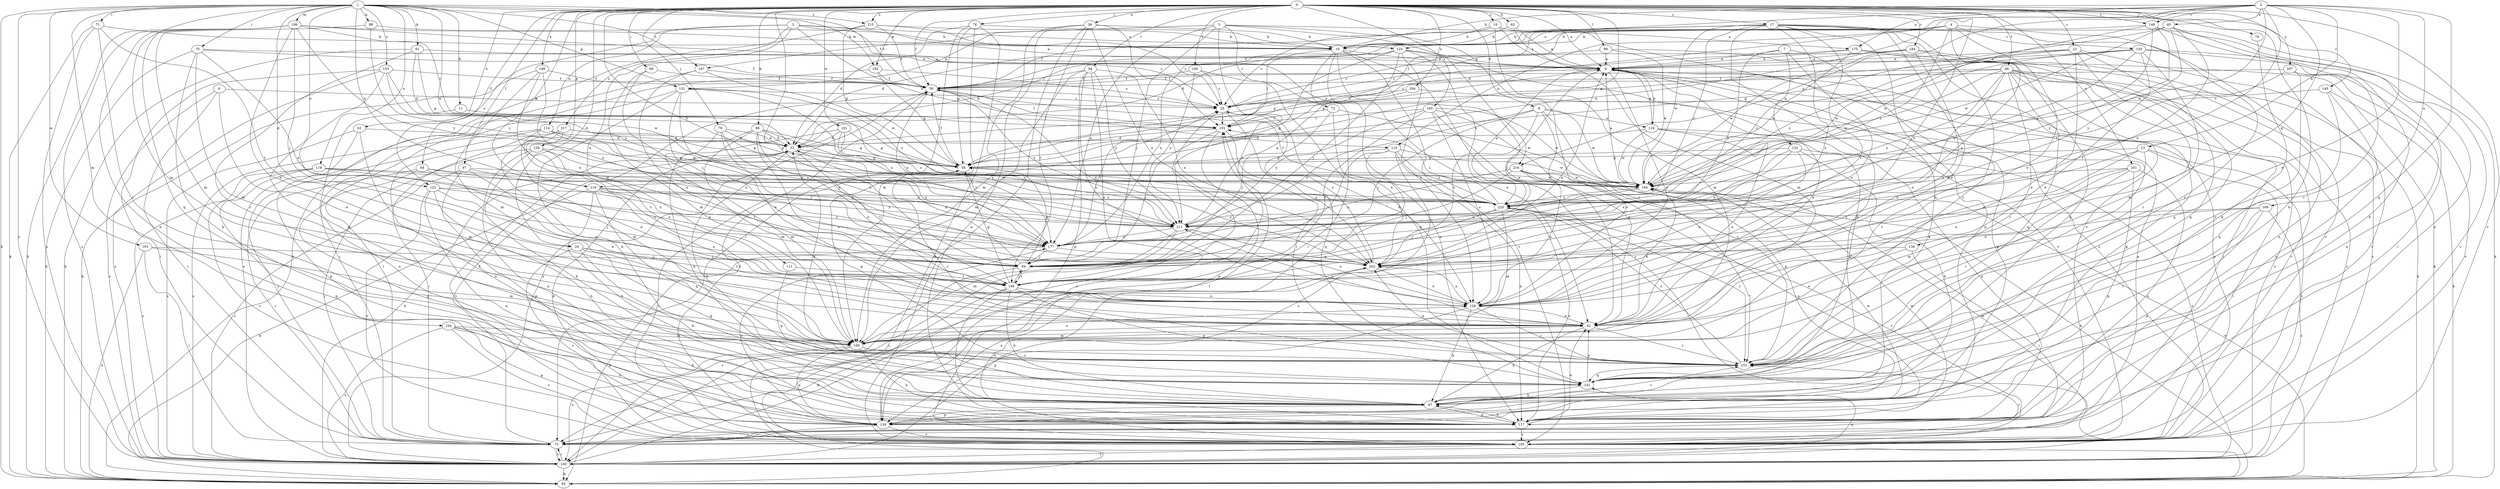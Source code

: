 strict digraph  {
0;
1;
2;
3;
4;
5;
6;
7;
8;
9;
11;
13;
16;
17;
19;
23;
25;
29;
33;
38;
40;
42;
44;
48;
50;
58;
62;
65;
67;
69;
70;
71;
72;
75;
76;
78;
79;
84;
86;
88;
91;
93;
94;
97;
99;
100;
101;
104;
106;
109;
110;
111;
114;
115;
116;
117;
119;
122;
125;
126;
128;
131;
132;
134;
138;
142;
145;
149;
150;
151;
153;
160;
165;
167;
168;
169;
175;
177;
184;
185;
191;
192;
193;
194;
199;
201;
202;
204;
207;
211;
215;
216;
217;
220;
0 -> 8  [label=a];
0 -> 9  [label=b];
0 -> 17  [label=c];
0 -> 19  [label=c];
0 -> 23  [label=c];
0 -> 29  [label=d];
0 -> 38  [label=e];
0 -> 44  [label=f];
0 -> 48  [label=f];
0 -> 50  [label=f];
0 -> 58  [label=g];
0 -> 62  [label=h];
0 -> 65  [label=h];
0 -> 67  [label=h];
0 -> 69  [label=i];
0 -> 76  [label=j];
0 -> 78  [label=j];
0 -> 79  [label=j];
0 -> 84  [label=j];
0 -> 86  [label=k];
0 -> 94  [label=l];
0 -> 97  [label=l];
0 -> 99  [label=l];
0 -> 100  [label=l];
0 -> 110  [label=n];
0 -> 128  [label=p];
0 -> 145  [label=r];
0 -> 149  [label=r];
0 -> 165  [label=t];
0 -> 184  [label=v];
0 -> 185  [label=v];
0 -> 191  [label=w];
0 -> 192  [label=w];
0 -> 199  [label=x];
0 -> 201  [label=x];
0 -> 202  [label=x];
0 -> 204  [label=y];
0 -> 207  [label=y];
0 -> 211  [label=y];
0 -> 215  [label=z];
1 -> 11  [label=b];
1 -> 29  [label=d];
1 -> 50  [label=f];
1 -> 70  [label=i];
1 -> 71  [label=i];
1 -> 88  [label=k];
1 -> 91  [label=k];
1 -> 93  [label=k];
1 -> 104  [label=m];
1 -> 106  [label=m];
1 -> 109  [label=m];
1 -> 110  [label=n];
1 -> 119  [label=o];
1 -> 122  [label=o];
1 -> 131  [label=p];
1 -> 153  [label=s];
1 -> 160  [label=s];
1 -> 167  [label=t];
1 -> 192  [label=w];
1 -> 193  [label=w];
1 -> 194  [label=w];
1 -> 215  [label=z];
2 -> 13  [label=b];
2 -> 16  [label=b];
2 -> 33  [label=d];
2 -> 40  [label=e];
2 -> 42  [label=e];
2 -> 101  [label=l];
2 -> 110  [label=n];
2 -> 138  [label=q];
2 -> 142  [label=q];
2 -> 149  [label=r];
2 -> 169  [label=u];
2 -> 175  [label=u];
2 -> 194  [label=w];
2 -> 202  [label=x];
2 -> 216  [label=z];
3 -> 8  [label=a];
3 -> 111  [label=n];
3 -> 114  [label=n];
3 -> 115  [label=n];
3 -> 122  [label=o];
3 -> 125  [label=o];
3 -> 216  [label=z];
3 -> 217  [label=z];
4 -> 33  [label=d];
4 -> 50  [label=f];
4 -> 115  [label=n];
4 -> 125  [label=o];
4 -> 126  [label=o];
4 -> 150  [label=r];
4 -> 151  [label=r];
4 -> 202  [label=x];
4 -> 220  [label=z];
5 -> 42  [label=e];
5 -> 72  [label=i];
5 -> 84  [label=j];
5 -> 131  [label=p];
5 -> 151  [label=r];
5 -> 167  [label=t];
5 -> 168  [label=t];
5 -> 175  [label=u];
5 -> 177  [label=u];
6 -> 25  [label=c];
6 -> 42  [label=e];
6 -> 75  [label=i];
6 -> 160  [label=s];
7 -> 8  [label=a];
7 -> 109  [label=m];
7 -> 126  [label=o];
7 -> 132  [label=p];
7 -> 211  [label=y];
8 -> 50  [label=f];
8 -> 84  [label=j];
8 -> 116  [label=n];
8 -> 126  [label=o];
8 -> 134  [label=p];
8 -> 160  [label=s];
9 -> 84  [label=j];
9 -> 116  [label=n];
9 -> 126  [label=o];
9 -> 134  [label=p];
9 -> 177  [label=u];
9 -> 194  [label=w];
9 -> 202  [label=x];
11 -> 101  [label=l];
11 -> 117  [label=n];
13 -> 58  [label=g];
13 -> 75  [label=i];
13 -> 126  [label=o];
13 -> 177  [label=u];
13 -> 185  [label=v];
13 -> 202  [label=x];
16 -> 8  [label=a];
16 -> 42  [label=e];
16 -> 75  [label=i];
16 -> 101  [label=l];
16 -> 117  [label=n];
16 -> 160  [label=s];
16 -> 185  [label=v];
17 -> 16  [label=b];
17 -> 33  [label=d];
17 -> 42  [label=e];
17 -> 50  [label=f];
17 -> 67  [label=h];
17 -> 75  [label=i];
17 -> 117  [label=n];
17 -> 151  [label=r];
17 -> 168  [label=t];
17 -> 185  [label=v];
17 -> 194  [label=w];
17 -> 202  [label=x];
17 -> 220  [label=z];
19 -> 8  [label=a];
19 -> 16  [label=b];
19 -> 25  [label=c];
19 -> 109  [label=m];
19 -> 160  [label=s];
23 -> 8  [label=a];
23 -> 42  [label=e];
23 -> 109  [label=m];
23 -> 142  [label=q];
23 -> 185  [label=v];
23 -> 194  [label=w];
23 -> 220  [label=z];
25 -> 101  [label=l];
25 -> 126  [label=o];
25 -> 142  [label=q];
29 -> 67  [label=h];
29 -> 84  [label=j];
29 -> 142  [label=q];
29 -> 168  [label=t];
29 -> 185  [label=v];
33 -> 58  [label=g];
33 -> 67  [label=h];
33 -> 168  [label=t];
33 -> 177  [label=u];
33 -> 185  [label=v];
38 -> 16  [label=b];
38 -> 101  [label=l];
38 -> 109  [label=m];
38 -> 117  [label=n];
38 -> 168  [label=t];
38 -> 185  [label=v];
38 -> 202  [label=x];
40 -> 16  [label=b];
40 -> 58  [label=g];
40 -> 93  [label=k];
40 -> 117  [label=n];
40 -> 168  [label=t];
40 -> 194  [label=w];
40 -> 211  [label=y];
42 -> 8  [label=a];
42 -> 67  [label=h];
42 -> 109  [label=m];
42 -> 151  [label=r];
42 -> 211  [label=y];
44 -> 42  [label=e];
44 -> 75  [label=i];
44 -> 134  [label=p];
44 -> 194  [label=w];
44 -> 211  [label=y];
48 -> 25  [label=c];
48 -> 50  [label=f];
48 -> 75  [label=i];
48 -> 93  [label=k];
48 -> 126  [label=o];
48 -> 134  [label=p];
48 -> 142  [label=q];
48 -> 151  [label=r];
48 -> 160  [label=s];
48 -> 185  [label=v];
48 -> 194  [label=w];
48 -> 211  [label=y];
50 -> 25  [label=c];
50 -> 101  [label=l];
50 -> 160  [label=s];
50 -> 177  [label=u];
50 -> 202  [label=x];
50 -> 211  [label=y];
58 -> 50  [label=f];
58 -> 151  [label=r];
58 -> 185  [label=v];
58 -> 194  [label=w];
62 -> 33  [label=d];
62 -> 109  [label=m];
62 -> 134  [label=p];
62 -> 160  [label=s];
65 -> 8  [label=a];
65 -> 16  [label=b];
65 -> 109  [label=m];
67 -> 8  [label=a];
67 -> 117  [label=n];
67 -> 134  [label=p];
67 -> 151  [label=r];
69 -> 50  [label=f];
69 -> 84  [label=j];
69 -> 109  [label=m];
70 -> 8  [label=a];
70 -> 50  [label=f];
70 -> 67  [label=h];
70 -> 93  [label=k];
70 -> 109  [label=m];
70 -> 202  [label=x];
71 -> 16  [label=b];
71 -> 93  [label=k];
71 -> 151  [label=r];
71 -> 160  [label=s];
71 -> 168  [label=t];
72 -> 84  [label=j];
72 -> 101  [label=l];
72 -> 194  [label=w];
72 -> 202  [label=x];
75 -> 8  [label=a];
75 -> 50  [label=f];
75 -> 160  [label=s];
76 -> 16  [label=b];
76 -> 33  [label=d];
76 -> 58  [label=g];
76 -> 75  [label=i];
76 -> 93  [label=k];
76 -> 109  [label=m];
78 -> 33  [label=d];
78 -> 58  [label=g];
78 -> 84  [label=j];
78 -> 109  [label=m];
78 -> 177  [label=u];
79 -> 67  [label=h];
84 -> 33  [label=d];
84 -> 58  [label=g];
84 -> 160  [label=s];
84 -> 168  [label=t];
86 -> 33  [label=d];
86 -> 42  [label=e];
86 -> 58  [label=g];
86 -> 75  [label=i];
86 -> 109  [label=m];
86 -> 126  [label=o];
86 -> 211  [label=y];
88 -> 16  [label=b];
88 -> 109  [label=m];
88 -> 211  [label=y];
91 -> 8  [label=a];
91 -> 33  [label=d];
91 -> 58  [label=g];
91 -> 93  [label=k];
91 -> 151  [label=r];
93 -> 194  [label=w];
94 -> 42  [label=e];
94 -> 50  [label=f];
94 -> 109  [label=m];
94 -> 126  [label=o];
94 -> 134  [label=p];
94 -> 202  [label=x];
94 -> 211  [label=y];
97 -> 126  [label=o];
97 -> 134  [label=p];
97 -> 160  [label=s];
97 -> 177  [label=u];
97 -> 194  [label=w];
99 -> 8  [label=a];
99 -> 25  [label=c];
99 -> 142  [label=q];
99 -> 194  [label=w];
100 -> 25  [label=c];
100 -> 50  [label=f];
100 -> 142  [label=q];
100 -> 211  [label=y];
101 -> 33  [label=d];
101 -> 84  [label=j];
101 -> 134  [label=p];
101 -> 202  [label=x];
104 -> 67  [label=h];
104 -> 109  [label=m];
104 -> 117  [label=n];
104 -> 134  [label=p];
104 -> 160  [label=s];
104 -> 185  [label=v];
106 -> 16  [label=b];
106 -> 25  [label=c];
106 -> 42  [label=e];
106 -> 84  [label=j];
106 -> 93  [label=k];
106 -> 101  [label=l];
106 -> 117  [label=n];
106 -> 142  [label=q];
106 -> 160  [label=s];
106 -> 211  [label=y];
109 -> 117  [label=n];
109 -> 126  [label=o];
109 -> 134  [label=p];
109 -> 151  [label=r];
109 -> 160  [label=s];
110 -> 67  [label=h];
110 -> 93  [label=k];
110 -> 126  [label=o];
110 -> 142  [label=q];
110 -> 177  [label=u];
110 -> 211  [label=y];
110 -> 220  [label=z];
111 -> 142  [label=q];
111 -> 168  [label=t];
114 -> 33  [label=d];
114 -> 42  [label=e];
114 -> 75  [label=i];
114 -> 160  [label=s];
114 -> 177  [label=u];
114 -> 194  [label=w];
115 -> 58  [label=g];
115 -> 75  [label=i];
115 -> 84  [label=j];
115 -> 117  [label=n];
115 -> 160  [label=s];
115 -> 194  [label=w];
115 -> 220  [label=z];
116 -> 8  [label=a];
116 -> 33  [label=d];
116 -> 42  [label=e];
116 -> 117  [label=n];
116 -> 142  [label=q];
116 -> 194  [label=w];
117 -> 42  [label=e];
117 -> 67  [label=h];
117 -> 185  [label=v];
117 -> 194  [label=w];
119 -> 134  [label=p];
119 -> 160  [label=s];
119 -> 185  [label=v];
119 -> 194  [label=w];
119 -> 202  [label=x];
119 -> 220  [label=z];
122 -> 67  [label=h];
122 -> 84  [label=j];
122 -> 117  [label=n];
122 -> 177  [label=u];
122 -> 185  [label=v];
122 -> 220  [label=z];
125 -> 8  [label=a];
125 -> 33  [label=d];
125 -> 84  [label=j];
125 -> 126  [label=o];
125 -> 177  [label=u];
125 -> 185  [label=v];
125 -> 211  [label=y];
125 -> 220  [label=z];
126 -> 42  [label=e];
126 -> 67  [label=h];
126 -> 134  [label=p];
126 -> 151  [label=r];
126 -> 202  [label=x];
128 -> 58  [label=g];
128 -> 67  [label=h];
128 -> 75  [label=i];
128 -> 117  [label=n];
128 -> 168  [label=t];
128 -> 211  [label=y];
131 -> 25  [label=c];
131 -> 42  [label=e];
131 -> 67  [label=h];
131 -> 75  [label=i];
131 -> 177  [label=u];
131 -> 202  [label=x];
131 -> 220  [label=z];
132 -> 58  [label=g];
132 -> 67  [label=h];
132 -> 126  [label=o];
132 -> 160  [label=s];
132 -> 177  [label=u];
132 -> 202  [label=x];
134 -> 75  [label=i];
134 -> 177  [label=u];
134 -> 185  [label=v];
134 -> 194  [label=w];
134 -> 202  [label=x];
138 -> 42  [label=e];
138 -> 75  [label=i];
138 -> 84  [label=j];
142 -> 42  [label=e];
142 -> 67  [label=h];
145 -> 25  [label=c];
145 -> 93  [label=k];
145 -> 117  [label=n];
145 -> 142  [label=q];
149 -> 16  [label=b];
149 -> 67  [label=h];
149 -> 151  [label=r];
149 -> 194  [label=w];
149 -> 211  [label=y];
149 -> 220  [label=z];
150 -> 8  [label=a];
150 -> 42  [label=e];
150 -> 58  [label=g];
150 -> 75  [label=i];
150 -> 151  [label=r];
150 -> 185  [label=v];
150 -> 194  [label=w];
150 -> 211  [label=y];
151 -> 33  [label=d];
151 -> 58  [label=g];
151 -> 101  [label=l];
151 -> 142  [label=q];
151 -> 202  [label=x];
151 -> 220  [label=z];
153 -> 50  [label=f];
153 -> 75  [label=i];
153 -> 142  [label=q];
153 -> 160  [label=s];
153 -> 194  [label=w];
153 -> 220  [label=z];
160 -> 25  [label=c];
160 -> 33  [label=d];
160 -> 75  [label=i];
160 -> 93  [label=k];
160 -> 142  [label=q];
165 -> 42  [label=e];
165 -> 101  [label=l];
165 -> 126  [label=o];
165 -> 151  [label=r];
165 -> 168  [label=t];
165 -> 194  [label=w];
165 -> 211  [label=y];
167 -> 50  [label=f];
167 -> 126  [label=o];
167 -> 160  [label=s];
167 -> 194  [label=w];
168 -> 8  [label=a];
168 -> 58  [label=g];
168 -> 67  [label=h];
168 -> 84  [label=j];
168 -> 93  [label=k];
168 -> 117  [label=n];
168 -> 126  [label=o];
168 -> 142  [label=q];
169 -> 134  [label=p];
169 -> 151  [label=r];
169 -> 160  [label=s];
169 -> 202  [label=x];
169 -> 211  [label=y];
175 -> 8  [label=a];
175 -> 58  [label=g];
175 -> 117  [label=n];
175 -> 142  [label=q];
175 -> 220  [label=z];
177 -> 25  [label=c];
177 -> 84  [label=j];
177 -> 93  [label=k];
177 -> 202  [label=x];
184 -> 8  [label=a];
184 -> 25  [label=c];
184 -> 93  [label=k];
184 -> 126  [label=o];
184 -> 160  [label=s];
184 -> 194  [label=w];
185 -> 8  [label=a];
185 -> 33  [label=d];
185 -> 50  [label=f];
185 -> 101  [label=l];
185 -> 151  [label=r];
185 -> 160  [label=s];
185 -> 194  [label=w];
185 -> 202  [label=x];
191 -> 33  [label=d];
191 -> 58  [label=g];
191 -> 67  [label=h];
191 -> 211  [label=y];
191 -> 220  [label=z];
192 -> 25  [label=c];
192 -> 50  [label=f];
192 -> 58  [label=g];
192 -> 75  [label=i];
193 -> 75  [label=i];
193 -> 84  [label=j];
193 -> 93  [label=k];
193 -> 109  [label=m];
194 -> 8  [label=a];
194 -> 42  [label=e];
194 -> 177  [label=u];
194 -> 220  [label=z];
199 -> 50  [label=f];
199 -> 93  [label=k];
199 -> 109  [label=m];
199 -> 177  [label=u];
199 -> 202  [label=x];
201 -> 109  [label=m];
201 -> 117  [label=n];
201 -> 134  [label=p];
201 -> 151  [label=r];
201 -> 168  [label=t];
201 -> 194  [label=w];
202 -> 25  [label=c];
202 -> 126  [label=o];
204 -> 25  [label=c];
204 -> 58  [label=g];
204 -> 151  [label=r];
207 -> 50  [label=f];
207 -> 117  [label=n];
207 -> 151  [label=r];
207 -> 185  [label=v];
207 -> 220  [label=z];
211 -> 8  [label=a];
211 -> 109  [label=m];
211 -> 126  [label=o];
211 -> 160  [label=s];
211 -> 177  [label=u];
215 -> 16  [label=b];
215 -> 25  [label=c];
215 -> 50  [label=f];
215 -> 58  [label=g];
215 -> 93  [label=k];
216 -> 84  [label=j];
216 -> 93  [label=k];
216 -> 117  [label=n];
216 -> 126  [label=o];
216 -> 177  [label=u];
216 -> 194  [label=w];
217 -> 33  [label=d];
217 -> 58  [label=g];
217 -> 109  [label=m];
217 -> 117  [label=n];
217 -> 126  [label=o];
217 -> 168  [label=t];
220 -> 8  [label=a];
220 -> 50  [label=f];
220 -> 84  [label=j];
220 -> 101  [label=l];
220 -> 109  [label=m];
220 -> 117  [label=n];
220 -> 151  [label=r];
220 -> 185  [label=v];
220 -> 211  [label=y];
}
